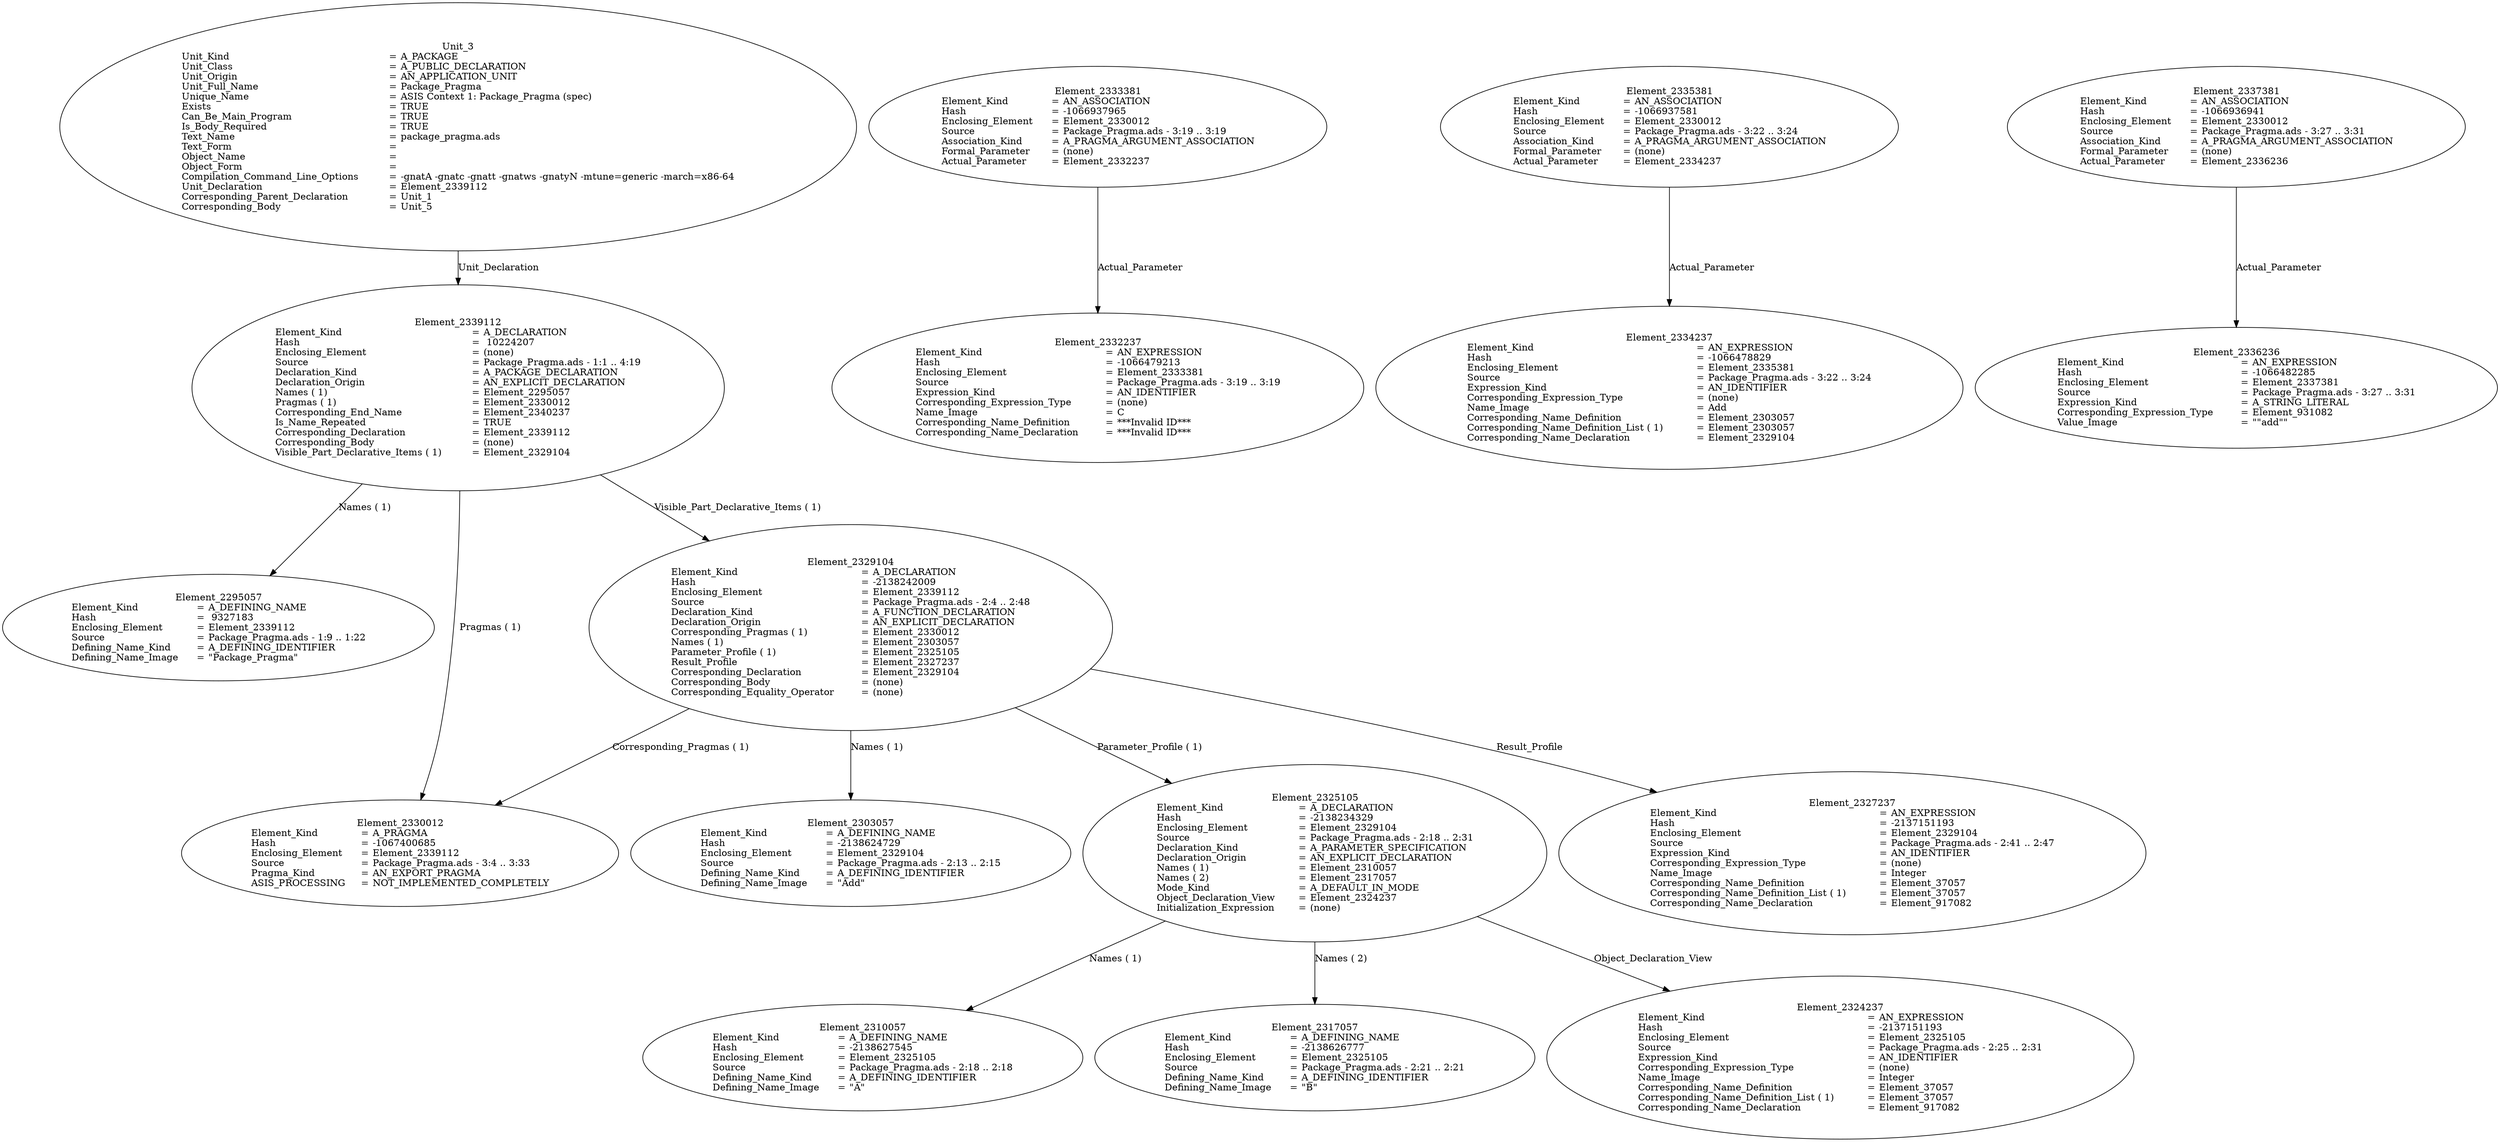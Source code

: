 digraph "package_pragma.adt" {
  Unit_3 -> Element_2339112
      [ label=Unit_Declaration ];
  Unit_3
      [ label=<<TABLE BORDER="0" CELLBORDER="0" CELLSPACING="0" CELLPADDING="0"> 
          <TR><TD COLSPAN="3">Unit_3</TD></TR>
          <TR><TD ALIGN="LEFT">Unit_Kind   </TD><TD> = </TD><TD ALIGN="LEFT">A_PACKAGE</TD></TR>
          <TR><TD ALIGN="LEFT">Unit_Class   </TD><TD> = </TD><TD ALIGN="LEFT">A_PUBLIC_DECLARATION</TD></TR>
          <TR><TD ALIGN="LEFT">Unit_Origin   </TD><TD> = </TD><TD ALIGN="LEFT">AN_APPLICATION_UNIT</TD></TR>
          <TR><TD ALIGN="LEFT">Unit_Full_Name    </TD><TD> = </TD><TD ALIGN="LEFT">Package_Pragma</TD></TR>
          <TR><TD ALIGN="LEFT">Unique_Name   </TD><TD> = </TD><TD ALIGN="LEFT">ASIS Context 1: Package_Pragma (spec)</TD></TR>
          <TR><TD ALIGN="LEFT">Exists  </TD><TD> = </TD><TD ALIGN="LEFT">TRUE</TD></TR>
          <TR><TD ALIGN="LEFT">Can_Be_Main_Program     </TD><TD> = </TD><TD ALIGN="LEFT">TRUE</TD></TR>
          <TR><TD ALIGN="LEFT">Is_Body_Required     </TD><TD> = </TD><TD ALIGN="LEFT">TRUE</TD></TR>
          <TR><TD ALIGN="LEFT">Text_Name   </TD><TD> = </TD><TD ALIGN="LEFT">package_pragma.ads</TD></TR>
          <TR><TD ALIGN="LEFT">Text_Form   </TD><TD> = </TD><TD ALIGN="LEFT"></TD></TR>
          <TR><TD ALIGN="LEFT">Object_Name   </TD><TD> = </TD><TD ALIGN="LEFT"></TD></TR>
          <TR><TD ALIGN="LEFT">Object_Form   </TD><TD> = </TD><TD ALIGN="LEFT"></TD></TR>
          <TR><TD ALIGN="LEFT">Compilation_Command_Line_Options         </TD><TD> = </TD><TD ALIGN="LEFT">-gnatA -gnatc -gnatt -gnatws -gnatyN -mtune=generic -march=x86-64</TD></TR>
          <TR><TD ALIGN="LEFT">Unit_Declaration     </TD><TD> = </TD><TD ALIGN="LEFT">Element_2339112</TD></TR>
          <TR><TD ALIGN="LEFT">Corresponding_Parent_Declaration         </TD><TD> = </TD><TD ALIGN="LEFT">Unit_1</TD></TR>
          <TR><TD ALIGN="LEFT">Corresponding_Body     </TD><TD> = </TD><TD ALIGN="LEFT">Unit_5</TD></TR>
          </TABLE>> ];
  Element_2339112 -> Element_2295057
      [ label="Names ( 1)" ];
  Element_2339112 -> Element_2330012
      [ label="Pragmas ( 1)" ];
  Element_2339112 -> Element_2329104
      [ label="Visible_Part_Declarative_Items ( 1)" ];
  Element_2339112
      [ label=<<TABLE BORDER="0" CELLBORDER="0" CELLSPACING="0" CELLPADDING="0"> 
          <TR><TD COLSPAN="3">Element_2339112</TD></TR>
          <TR><TD ALIGN="LEFT">Element_Kind    </TD><TD> = </TD><TD ALIGN="LEFT">A_DECLARATION</TD></TR>
          <TR><TD ALIGN="LEFT">Hash  </TD><TD> = </TD><TD ALIGN="LEFT"> 10224207</TD></TR>
          <TR><TD ALIGN="LEFT">Enclosing_Element     </TD><TD> = </TD><TD ALIGN="LEFT">(none)</TD></TR>
          <TR><TD ALIGN="LEFT">Source  </TD><TD> = </TD><TD ALIGN="LEFT">Package_Pragma.ads - 1:1 .. 4:19</TD></TR>
          <TR><TD ALIGN="LEFT">Declaration_Kind     </TD><TD> = </TD><TD ALIGN="LEFT">A_PACKAGE_DECLARATION</TD></TR>
          <TR><TD ALIGN="LEFT">Declaration_Origin     </TD><TD> = </TD><TD ALIGN="LEFT">AN_EXPLICIT_DECLARATION</TD></TR>
          <TR><TD ALIGN="LEFT">Names ( 1)   </TD><TD> = </TD><TD ALIGN="LEFT">Element_2295057</TD></TR>
          <TR><TD ALIGN="LEFT">Pragmas ( 1)    </TD><TD> = </TD><TD ALIGN="LEFT">Element_2330012</TD></TR>
          <TR><TD ALIGN="LEFT">Corresponding_End_Name      </TD><TD> = </TD><TD ALIGN="LEFT">Element_2340237</TD></TR>
          <TR><TD ALIGN="LEFT">Is_Name_Repeated     </TD><TD> = </TD><TD ALIGN="LEFT">TRUE</TD></TR>
          <TR><TD ALIGN="LEFT">Corresponding_Declaration       </TD><TD> = </TD><TD ALIGN="LEFT">Element_2339112</TD></TR>
          <TR><TD ALIGN="LEFT">Corresponding_Body     </TD><TD> = </TD><TD ALIGN="LEFT">(none)</TD></TR>
          <TR><TD ALIGN="LEFT">Visible_Part_Declarative_Items ( 1)         </TD><TD> = </TD><TD ALIGN="LEFT">Element_2329104</TD></TR>
          </TABLE>> ];
  Element_2295057
      [ label=<<TABLE BORDER="0" CELLBORDER="0" CELLSPACING="0" CELLPADDING="0"> 
          <TR><TD COLSPAN="3">Element_2295057</TD></TR>
          <TR><TD ALIGN="LEFT">Element_Kind    </TD><TD> = </TD><TD ALIGN="LEFT">A_DEFINING_NAME</TD></TR>
          <TR><TD ALIGN="LEFT">Hash  </TD><TD> = </TD><TD ALIGN="LEFT"> 9327183</TD></TR>
          <TR><TD ALIGN="LEFT">Enclosing_Element     </TD><TD> = </TD><TD ALIGN="LEFT">Element_2339112</TD></TR>
          <TR><TD ALIGN="LEFT">Source  </TD><TD> = </TD><TD ALIGN="LEFT">Package_Pragma.ads - 1:9 .. 1:22</TD></TR>
          <TR><TD ALIGN="LEFT">Defining_Name_Kind     </TD><TD> = </TD><TD ALIGN="LEFT">A_DEFINING_IDENTIFIER</TD></TR>
          <TR><TD ALIGN="LEFT">Defining_Name_Image     </TD><TD> = </TD><TD ALIGN="LEFT">"Package_Pragma"</TD></TR>
          </TABLE>> ];
  Element_2329104 -> Element_2330012
      [ label="Corresponding_Pragmas ( 1)" ];
  Element_2329104 -> Element_2303057
      [ label="Names ( 1)" ];
  Element_2329104 -> Element_2325105
      [ label="Parameter_Profile ( 1)" ];
  Element_2329104 -> Element_2327237
      [ label=Result_Profile ];
  Element_2329104
      [ label=<<TABLE BORDER="0" CELLBORDER="0" CELLSPACING="0" CELLPADDING="0"> 
          <TR><TD COLSPAN="3">Element_2329104</TD></TR>
          <TR><TD ALIGN="LEFT">Element_Kind    </TD><TD> = </TD><TD ALIGN="LEFT">A_DECLARATION</TD></TR>
          <TR><TD ALIGN="LEFT">Hash  </TD><TD> = </TD><TD ALIGN="LEFT">-2138242009</TD></TR>
          <TR><TD ALIGN="LEFT">Enclosing_Element     </TD><TD> = </TD><TD ALIGN="LEFT">Element_2339112</TD></TR>
          <TR><TD ALIGN="LEFT">Source  </TD><TD> = </TD><TD ALIGN="LEFT">Package_Pragma.ads - 2:4 .. 2:48</TD></TR>
          <TR><TD ALIGN="LEFT">Declaration_Kind     </TD><TD> = </TD><TD ALIGN="LEFT">A_FUNCTION_DECLARATION</TD></TR>
          <TR><TD ALIGN="LEFT">Declaration_Origin     </TD><TD> = </TD><TD ALIGN="LEFT">AN_EXPLICIT_DECLARATION</TD></TR>
          <TR><TD ALIGN="LEFT">Corresponding_Pragmas ( 1)       </TD><TD> = </TD><TD ALIGN="LEFT">Element_2330012</TD></TR>
          <TR><TD ALIGN="LEFT">Names ( 1)   </TD><TD> = </TD><TD ALIGN="LEFT">Element_2303057</TD></TR>
          <TR><TD ALIGN="LEFT">Parameter_Profile ( 1)      </TD><TD> = </TD><TD ALIGN="LEFT">Element_2325105</TD></TR>
          <TR><TD ALIGN="LEFT">Result_Profile    </TD><TD> = </TD><TD ALIGN="LEFT">Element_2327237</TD></TR>
          <TR><TD ALIGN="LEFT">Corresponding_Declaration       </TD><TD> = </TD><TD ALIGN="LEFT">Element_2329104</TD></TR>
          <TR><TD ALIGN="LEFT">Corresponding_Body     </TD><TD> = </TD><TD ALIGN="LEFT">(none)</TD></TR>
          <TR><TD ALIGN="LEFT">Corresponding_Equality_Operator        </TD><TD> = </TD><TD ALIGN="LEFT">(none)</TD></TR>
          </TABLE>> ];
  Element_2303057
      [ label=<<TABLE BORDER="0" CELLBORDER="0" CELLSPACING="0" CELLPADDING="0"> 
          <TR><TD COLSPAN="3">Element_2303057</TD></TR>
          <TR><TD ALIGN="LEFT">Element_Kind    </TD><TD> = </TD><TD ALIGN="LEFT">A_DEFINING_NAME</TD></TR>
          <TR><TD ALIGN="LEFT">Hash  </TD><TD> = </TD><TD ALIGN="LEFT">-2138624729</TD></TR>
          <TR><TD ALIGN="LEFT">Enclosing_Element     </TD><TD> = </TD><TD ALIGN="LEFT">Element_2329104</TD></TR>
          <TR><TD ALIGN="LEFT">Source  </TD><TD> = </TD><TD ALIGN="LEFT">Package_Pragma.ads - 2:13 .. 2:15</TD></TR>
          <TR><TD ALIGN="LEFT">Defining_Name_Kind     </TD><TD> = </TD><TD ALIGN="LEFT">A_DEFINING_IDENTIFIER</TD></TR>
          <TR><TD ALIGN="LEFT">Defining_Name_Image     </TD><TD> = </TD><TD ALIGN="LEFT">"Add"</TD></TR>
          </TABLE>> ];
  Element_2325105 -> Element_2310057
      [ label="Names ( 1)" ];
  Element_2325105 -> Element_2317057
      [ label="Names ( 2)" ];
  Element_2325105 -> Element_2324237
      [ label=Object_Declaration_View ];
  Element_2325105
      [ label=<<TABLE BORDER="0" CELLBORDER="0" CELLSPACING="0" CELLPADDING="0"> 
          <TR><TD COLSPAN="3">Element_2325105</TD></TR>
          <TR><TD ALIGN="LEFT">Element_Kind    </TD><TD> = </TD><TD ALIGN="LEFT">A_DECLARATION</TD></TR>
          <TR><TD ALIGN="LEFT">Hash  </TD><TD> = </TD><TD ALIGN="LEFT">-2138234329</TD></TR>
          <TR><TD ALIGN="LEFT">Enclosing_Element     </TD><TD> = </TD><TD ALIGN="LEFT">Element_2329104</TD></TR>
          <TR><TD ALIGN="LEFT">Source  </TD><TD> = </TD><TD ALIGN="LEFT">Package_Pragma.ads - 2:18 .. 2:31</TD></TR>
          <TR><TD ALIGN="LEFT">Declaration_Kind     </TD><TD> = </TD><TD ALIGN="LEFT">A_PARAMETER_SPECIFICATION</TD></TR>
          <TR><TD ALIGN="LEFT">Declaration_Origin     </TD><TD> = </TD><TD ALIGN="LEFT">AN_EXPLICIT_DECLARATION</TD></TR>
          <TR><TD ALIGN="LEFT">Names ( 1)   </TD><TD> = </TD><TD ALIGN="LEFT">Element_2310057</TD></TR>
          <TR><TD ALIGN="LEFT">Names ( 2)   </TD><TD> = </TD><TD ALIGN="LEFT">Element_2317057</TD></TR>
          <TR><TD ALIGN="LEFT">Mode_Kind   </TD><TD> = </TD><TD ALIGN="LEFT">A_DEFAULT_IN_MODE</TD></TR>
          <TR><TD ALIGN="LEFT">Object_Declaration_View      </TD><TD> = </TD><TD ALIGN="LEFT">Element_2324237</TD></TR>
          <TR><TD ALIGN="LEFT">Initialization_Expression       </TD><TD> = </TD><TD ALIGN="LEFT">(none)</TD></TR>
          </TABLE>> ];
  Element_2310057
      [ label=<<TABLE BORDER="0" CELLBORDER="0" CELLSPACING="0" CELLPADDING="0"> 
          <TR><TD COLSPAN="3">Element_2310057</TD></TR>
          <TR><TD ALIGN="LEFT">Element_Kind    </TD><TD> = </TD><TD ALIGN="LEFT">A_DEFINING_NAME</TD></TR>
          <TR><TD ALIGN="LEFT">Hash  </TD><TD> = </TD><TD ALIGN="LEFT">-2138627545</TD></TR>
          <TR><TD ALIGN="LEFT">Enclosing_Element     </TD><TD> = </TD><TD ALIGN="LEFT">Element_2325105</TD></TR>
          <TR><TD ALIGN="LEFT">Source  </TD><TD> = </TD><TD ALIGN="LEFT">Package_Pragma.ads - 2:18 .. 2:18</TD></TR>
          <TR><TD ALIGN="LEFT">Defining_Name_Kind     </TD><TD> = </TD><TD ALIGN="LEFT">A_DEFINING_IDENTIFIER</TD></TR>
          <TR><TD ALIGN="LEFT">Defining_Name_Image     </TD><TD> = </TD><TD ALIGN="LEFT">"A"</TD></TR>
          </TABLE>> ];
  Element_2317057
      [ label=<<TABLE BORDER="0" CELLBORDER="0" CELLSPACING="0" CELLPADDING="0"> 
          <TR><TD COLSPAN="3">Element_2317057</TD></TR>
          <TR><TD ALIGN="LEFT">Element_Kind    </TD><TD> = </TD><TD ALIGN="LEFT">A_DEFINING_NAME</TD></TR>
          <TR><TD ALIGN="LEFT">Hash  </TD><TD> = </TD><TD ALIGN="LEFT">-2138626777</TD></TR>
          <TR><TD ALIGN="LEFT">Enclosing_Element     </TD><TD> = </TD><TD ALIGN="LEFT">Element_2325105</TD></TR>
          <TR><TD ALIGN="LEFT">Source  </TD><TD> = </TD><TD ALIGN="LEFT">Package_Pragma.ads - 2:21 .. 2:21</TD></TR>
          <TR><TD ALIGN="LEFT">Defining_Name_Kind     </TD><TD> = </TD><TD ALIGN="LEFT">A_DEFINING_IDENTIFIER</TD></TR>
          <TR><TD ALIGN="LEFT">Defining_Name_Image     </TD><TD> = </TD><TD ALIGN="LEFT">"B"</TD></TR>
          </TABLE>> ];
  Element_2324237
      [ label=<<TABLE BORDER="0" CELLBORDER="0" CELLSPACING="0" CELLPADDING="0"> 
          <TR><TD COLSPAN="3">Element_2324237</TD></TR>
          <TR><TD ALIGN="LEFT">Element_Kind    </TD><TD> = </TD><TD ALIGN="LEFT">AN_EXPRESSION</TD></TR>
          <TR><TD ALIGN="LEFT">Hash  </TD><TD> = </TD><TD ALIGN="LEFT">-2137151193</TD></TR>
          <TR><TD ALIGN="LEFT">Enclosing_Element     </TD><TD> = </TD><TD ALIGN="LEFT">Element_2325105</TD></TR>
          <TR><TD ALIGN="LEFT">Source  </TD><TD> = </TD><TD ALIGN="LEFT">Package_Pragma.ads - 2:25 .. 2:31</TD></TR>
          <TR><TD ALIGN="LEFT">Expression_Kind    </TD><TD> = </TD><TD ALIGN="LEFT">AN_IDENTIFIER</TD></TR>
          <TR><TD ALIGN="LEFT">Corresponding_Expression_Type        </TD><TD> = </TD><TD ALIGN="LEFT">(none)</TD></TR>
          <TR><TD ALIGN="LEFT">Name_Image   </TD><TD> = </TD><TD ALIGN="LEFT">Integer</TD></TR>
          <TR><TD ALIGN="LEFT">Corresponding_Name_Definition        </TD><TD> = </TD><TD ALIGN="LEFT">Element_37057</TD></TR>
          <TR><TD ALIGN="LEFT">Corresponding_Name_Definition_List ( 1)          </TD><TD> = </TD><TD ALIGN="LEFT">Element_37057</TD></TR>
          <TR><TD ALIGN="LEFT">Corresponding_Name_Declaration        </TD><TD> = </TD><TD ALIGN="LEFT">Element_917082</TD></TR>
          </TABLE>> ];
  Element_2327237
      [ label=<<TABLE BORDER="0" CELLBORDER="0" CELLSPACING="0" CELLPADDING="0"> 
          <TR><TD COLSPAN="3">Element_2327237</TD></TR>
          <TR><TD ALIGN="LEFT">Element_Kind    </TD><TD> = </TD><TD ALIGN="LEFT">AN_EXPRESSION</TD></TR>
          <TR><TD ALIGN="LEFT">Hash  </TD><TD> = </TD><TD ALIGN="LEFT">-2137151193</TD></TR>
          <TR><TD ALIGN="LEFT">Enclosing_Element     </TD><TD> = </TD><TD ALIGN="LEFT">Element_2329104</TD></TR>
          <TR><TD ALIGN="LEFT">Source  </TD><TD> = </TD><TD ALIGN="LEFT">Package_Pragma.ads - 2:41 .. 2:47</TD></TR>
          <TR><TD ALIGN="LEFT">Expression_Kind    </TD><TD> = </TD><TD ALIGN="LEFT">AN_IDENTIFIER</TD></TR>
          <TR><TD ALIGN="LEFT">Corresponding_Expression_Type        </TD><TD> = </TD><TD ALIGN="LEFT">(none)</TD></TR>
          <TR><TD ALIGN="LEFT">Name_Image   </TD><TD> = </TD><TD ALIGN="LEFT">Integer</TD></TR>
          <TR><TD ALIGN="LEFT">Corresponding_Name_Definition        </TD><TD> = </TD><TD ALIGN="LEFT">Element_37057</TD></TR>
          <TR><TD ALIGN="LEFT">Corresponding_Name_Definition_List ( 1)          </TD><TD> = </TD><TD ALIGN="LEFT">Element_37057</TD></TR>
          <TR><TD ALIGN="LEFT">Corresponding_Name_Declaration        </TD><TD> = </TD><TD ALIGN="LEFT">Element_917082</TD></TR>
          </TABLE>> ];
  Element_2330012
      [ label=<<TABLE BORDER="0" CELLBORDER="0" CELLSPACING="0" CELLPADDING="0"> 
          <TR><TD COLSPAN="3">Element_2330012</TD></TR>
          <TR><TD ALIGN="LEFT">Element_Kind    </TD><TD> = </TD><TD ALIGN="LEFT">A_PRAGMA</TD></TR>
          <TR><TD ALIGN="LEFT">Hash  </TD><TD> = </TD><TD ALIGN="LEFT">-1067400685</TD></TR>
          <TR><TD ALIGN="LEFT">Enclosing_Element     </TD><TD> = </TD><TD ALIGN="LEFT">Element_2339112</TD></TR>
          <TR><TD ALIGN="LEFT">Source  </TD><TD> = </TD><TD ALIGN="LEFT">Package_Pragma.ads - 3:4 .. 3:33</TD></TR>
          <TR><TD ALIGN="LEFT">Pragma_Kind   </TD><TD> = </TD><TD ALIGN="LEFT">AN_EXPORT_PRAGMA</TD></TR>
          <TR><TD ALIGN="LEFT">ASIS_PROCESSING    </TD><TD> = </TD><TD ALIGN="LEFT">NOT_IMPLEMENTED_COMPLETELY</TD></TR>
          </TABLE>> ];
  Element_2333381 -> Element_2332237
      [ label=Actual_Parameter ];
  Element_2333381
      [ label=<<TABLE BORDER="0" CELLBORDER="0" CELLSPACING="0" CELLPADDING="0"> 
          <TR><TD COLSPAN="3">Element_2333381</TD></TR>
          <TR><TD ALIGN="LEFT">Element_Kind    </TD><TD> = </TD><TD ALIGN="LEFT">AN_ASSOCIATION</TD></TR>
          <TR><TD ALIGN="LEFT">Hash  </TD><TD> = </TD><TD ALIGN="LEFT">-1066937965</TD></TR>
          <TR><TD ALIGN="LEFT">Enclosing_Element     </TD><TD> = </TD><TD ALIGN="LEFT">Element_2330012</TD></TR>
          <TR><TD ALIGN="LEFT">Source  </TD><TD> = </TD><TD ALIGN="LEFT">Package_Pragma.ads - 3:19 .. 3:19</TD></TR>
          <TR><TD ALIGN="LEFT">Association_Kind     </TD><TD> = </TD><TD ALIGN="LEFT">A_PRAGMA_ARGUMENT_ASSOCIATION</TD></TR>
          <TR><TD ALIGN="LEFT">Formal_Parameter     </TD><TD> = </TD><TD ALIGN="LEFT">(none)</TD></TR>
          <TR><TD ALIGN="LEFT">Actual_Parameter     </TD><TD> = </TD><TD ALIGN="LEFT">Element_2332237</TD></TR>
          </TABLE>> ];
  Element_2332237
      [ label=<<TABLE BORDER="0" CELLBORDER="0" CELLSPACING="0" CELLPADDING="0"> 
          <TR><TD COLSPAN="3">Element_2332237</TD></TR>
          <TR><TD ALIGN="LEFT">Element_Kind    </TD><TD> = </TD><TD ALIGN="LEFT">AN_EXPRESSION</TD></TR>
          <TR><TD ALIGN="LEFT">Hash  </TD><TD> = </TD><TD ALIGN="LEFT">-1066479213</TD></TR>
          <TR><TD ALIGN="LEFT">Enclosing_Element     </TD><TD> = </TD><TD ALIGN="LEFT">Element_2333381</TD></TR>
          <TR><TD ALIGN="LEFT">Source  </TD><TD> = </TD><TD ALIGN="LEFT">Package_Pragma.ads - 3:19 .. 3:19</TD></TR>
          <TR><TD ALIGN="LEFT">Expression_Kind    </TD><TD> = </TD><TD ALIGN="LEFT">AN_IDENTIFIER</TD></TR>
          <TR><TD ALIGN="LEFT">Corresponding_Expression_Type        </TD><TD> = </TD><TD ALIGN="LEFT">(none)</TD></TR>
          <TR><TD ALIGN="LEFT">Name_Image   </TD><TD> = </TD><TD ALIGN="LEFT">C</TD></TR>
          <TR><TD ALIGN="LEFT">Corresponding_Name_Definition        </TD><TD> = </TD><TD ALIGN="LEFT">***Invalid ID***</TD></TR>
          <TR><TD ALIGN="LEFT">Corresponding_Name_Declaration        </TD><TD> = </TD><TD ALIGN="LEFT">***Invalid ID***</TD></TR>
          </TABLE>> ];
  Element_2335381 -> Element_2334237
      [ label=Actual_Parameter ];
  Element_2335381
      [ label=<<TABLE BORDER="0" CELLBORDER="0" CELLSPACING="0" CELLPADDING="0"> 
          <TR><TD COLSPAN="3">Element_2335381</TD></TR>
          <TR><TD ALIGN="LEFT">Element_Kind    </TD><TD> = </TD><TD ALIGN="LEFT">AN_ASSOCIATION</TD></TR>
          <TR><TD ALIGN="LEFT">Hash  </TD><TD> = </TD><TD ALIGN="LEFT">-1066937581</TD></TR>
          <TR><TD ALIGN="LEFT">Enclosing_Element     </TD><TD> = </TD><TD ALIGN="LEFT">Element_2330012</TD></TR>
          <TR><TD ALIGN="LEFT">Source  </TD><TD> = </TD><TD ALIGN="LEFT">Package_Pragma.ads - 3:22 .. 3:24</TD></TR>
          <TR><TD ALIGN="LEFT">Association_Kind     </TD><TD> = </TD><TD ALIGN="LEFT">A_PRAGMA_ARGUMENT_ASSOCIATION</TD></TR>
          <TR><TD ALIGN="LEFT">Formal_Parameter     </TD><TD> = </TD><TD ALIGN="LEFT">(none)</TD></TR>
          <TR><TD ALIGN="LEFT">Actual_Parameter     </TD><TD> = </TD><TD ALIGN="LEFT">Element_2334237</TD></TR>
          </TABLE>> ];
  Element_2334237
      [ label=<<TABLE BORDER="0" CELLBORDER="0" CELLSPACING="0" CELLPADDING="0"> 
          <TR><TD COLSPAN="3">Element_2334237</TD></TR>
          <TR><TD ALIGN="LEFT">Element_Kind    </TD><TD> = </TD><TD ALIGN="LEFT">AN_EXPRESSION</TD></TR>
          <TR><TD ALIGN="LEFT">Hash  </TD><TD> = </TD><TD ALIGN="LEFT">-1066478829</TD></TR>
          <TR><TD ALIGN="LEFT">Enclosing_Element     </TD><TD> = </TD><TD ALIGN="LEFT">Element_2335381</TD></TR>
          <TR><TD ALIGN="LEFT">Source  </TD><TD> = </TD><TD ALIGN="LEFT">Package_Pragma.ads - 3:22 .. 3:24</TD></TR>
          <TR><TD ALIGN="LEFT">Expression_Kind    </TD><TD> = </TD><TD ALIGN="LEFT">AN_IDENTIFIER</TD></TR>
          <TR><TD ALIGN="LEFT">Corresponding_Expression_Type        </TD><TD> = </TD><TD ALIGN="LEFT">(none)</TD></TR>
          <TR><TD ALIGN="LEFT">Name_Image   </TD><TD> = </TD><TD ALIGN="LEFT">Add</TD></TR>
          <TR><TD ALIGN="LEFT">Corresponding_Name_Definition        </TD><TD> = </TD><TD ALIGN="LEFT">Element_2303057</TD></TR>
          <TR><TD ALIGN="LEFT">Corresponding_Name_Definition_List ( 1)          </TD><TD> = </TD><TD ALIGN="LEFT">Element_2303057</TD></TR>
          <TR><TD ALIGN="LEFT">Corresponding_Name_Declaration        </TD><TD> = </TD><TD ALIGN="LEFT">Element_2329104</TD></TR>
          </TABLE>> ];
  Element_2337381 -> Element_2336236
      [ label=Actual_Parameter ];
  Element_2337381
      [ label=<<TABLE BORDER="0" CELLBORDER="0" CELLSPACING="0" CELLPADDING="0"> 
          <TR><TD COLSPAN="3">Element_2337381</TD></TR>
          <TR><TD ALIGN="LEFT">Element_Kind    </TD><TD> = </TD><TD ALIGN="LEFT">AN_ASSOCIATION</TD></TR>
          <TR><TD ALIGN="LEFT">Hash  </TD><TD> = </TD><TD ALIGN="LEFT">-1066936941</TD></TR>
          <TR><TD ALIGN="LEFT">Enclosing_Element     </TD><TD> = </TD><TD ALIGN="LEFT">Element_2330012</TD></TR>
          <TR><TD ALIGN="LEFT">Source  </TD><TD> = </TD><TD ALIGN="LEFT">Package_Pragma.ads - 3:27 .. 3:31</TD></TR>
          <TR><TD ALIGN="LEFT">Association_Kind     </TD><TD> = </TD><TD ALIGN="LEFT">A_PRAGMA_ARGUMENT_ASSOCIATION</TD></TR>
          <TR><TD ALIGN="LEFT">Formal_Parameter     </TD><TD> = </TD><TD ALIGN="LEFT">(none)</TD></TR>
          <TR><TD ALIGN="LEFT">Actual_Parameter     </TD><TD> = </TD><TD ALIGN="LEFT">Element_2336236</TD></TR>
          </TABLE>> ];
  Element_2336236
      [ label=<<TABLE BORDER="0" CELLBORDER="0" CELLSPACING="0" CELLPADDING="0"> 
          <TR><TD COLSPAN="3">Element_2336236</TD></TR>
          <TR><TD ALIGN="LEFT">Element_Kind    </TD><TD> = </TD><TD ALIGN="LEFT">AN_EXPRESSION</TD></TR>
          <TR><TD ALIGN="LEFT">Hash  </TD><TD> = </TD><TD ALIGN="LEFT">-1066482285</TD></TR>
          <TR><TD ALIGN="LEFT">Enclosing_Element     </TD><TD> = </TD><TD ALIGN="LEFT">Element_2337381</TD></TR>
          <TR><TD ALIGN="LEFT">Source  </TD><TD> = </TD><TD ALIGN="LEFT">Package_Pragma.ads - 3:27 .. 3:31</TD></TR>
          <TR><TD ALIGN="LEFT">Expression_Kind    </TD><TD> = </TD><TD ALIGN="LEFT">A_STRING_LITERAL</TD></TR>
          <TR><TD ALIGN="LEFT">Corresponding_Expression_Type        </TD><TD> = </TD><TD ALIGN="LEFT">Element_931082</TD></TR>
          <TR><TD ALIGN="LEFT">Value_Image   </TD><TD> = </TD><TD ALIGN="LEFT">""add""</TD></TR>
          </TABLE>> ]
}
